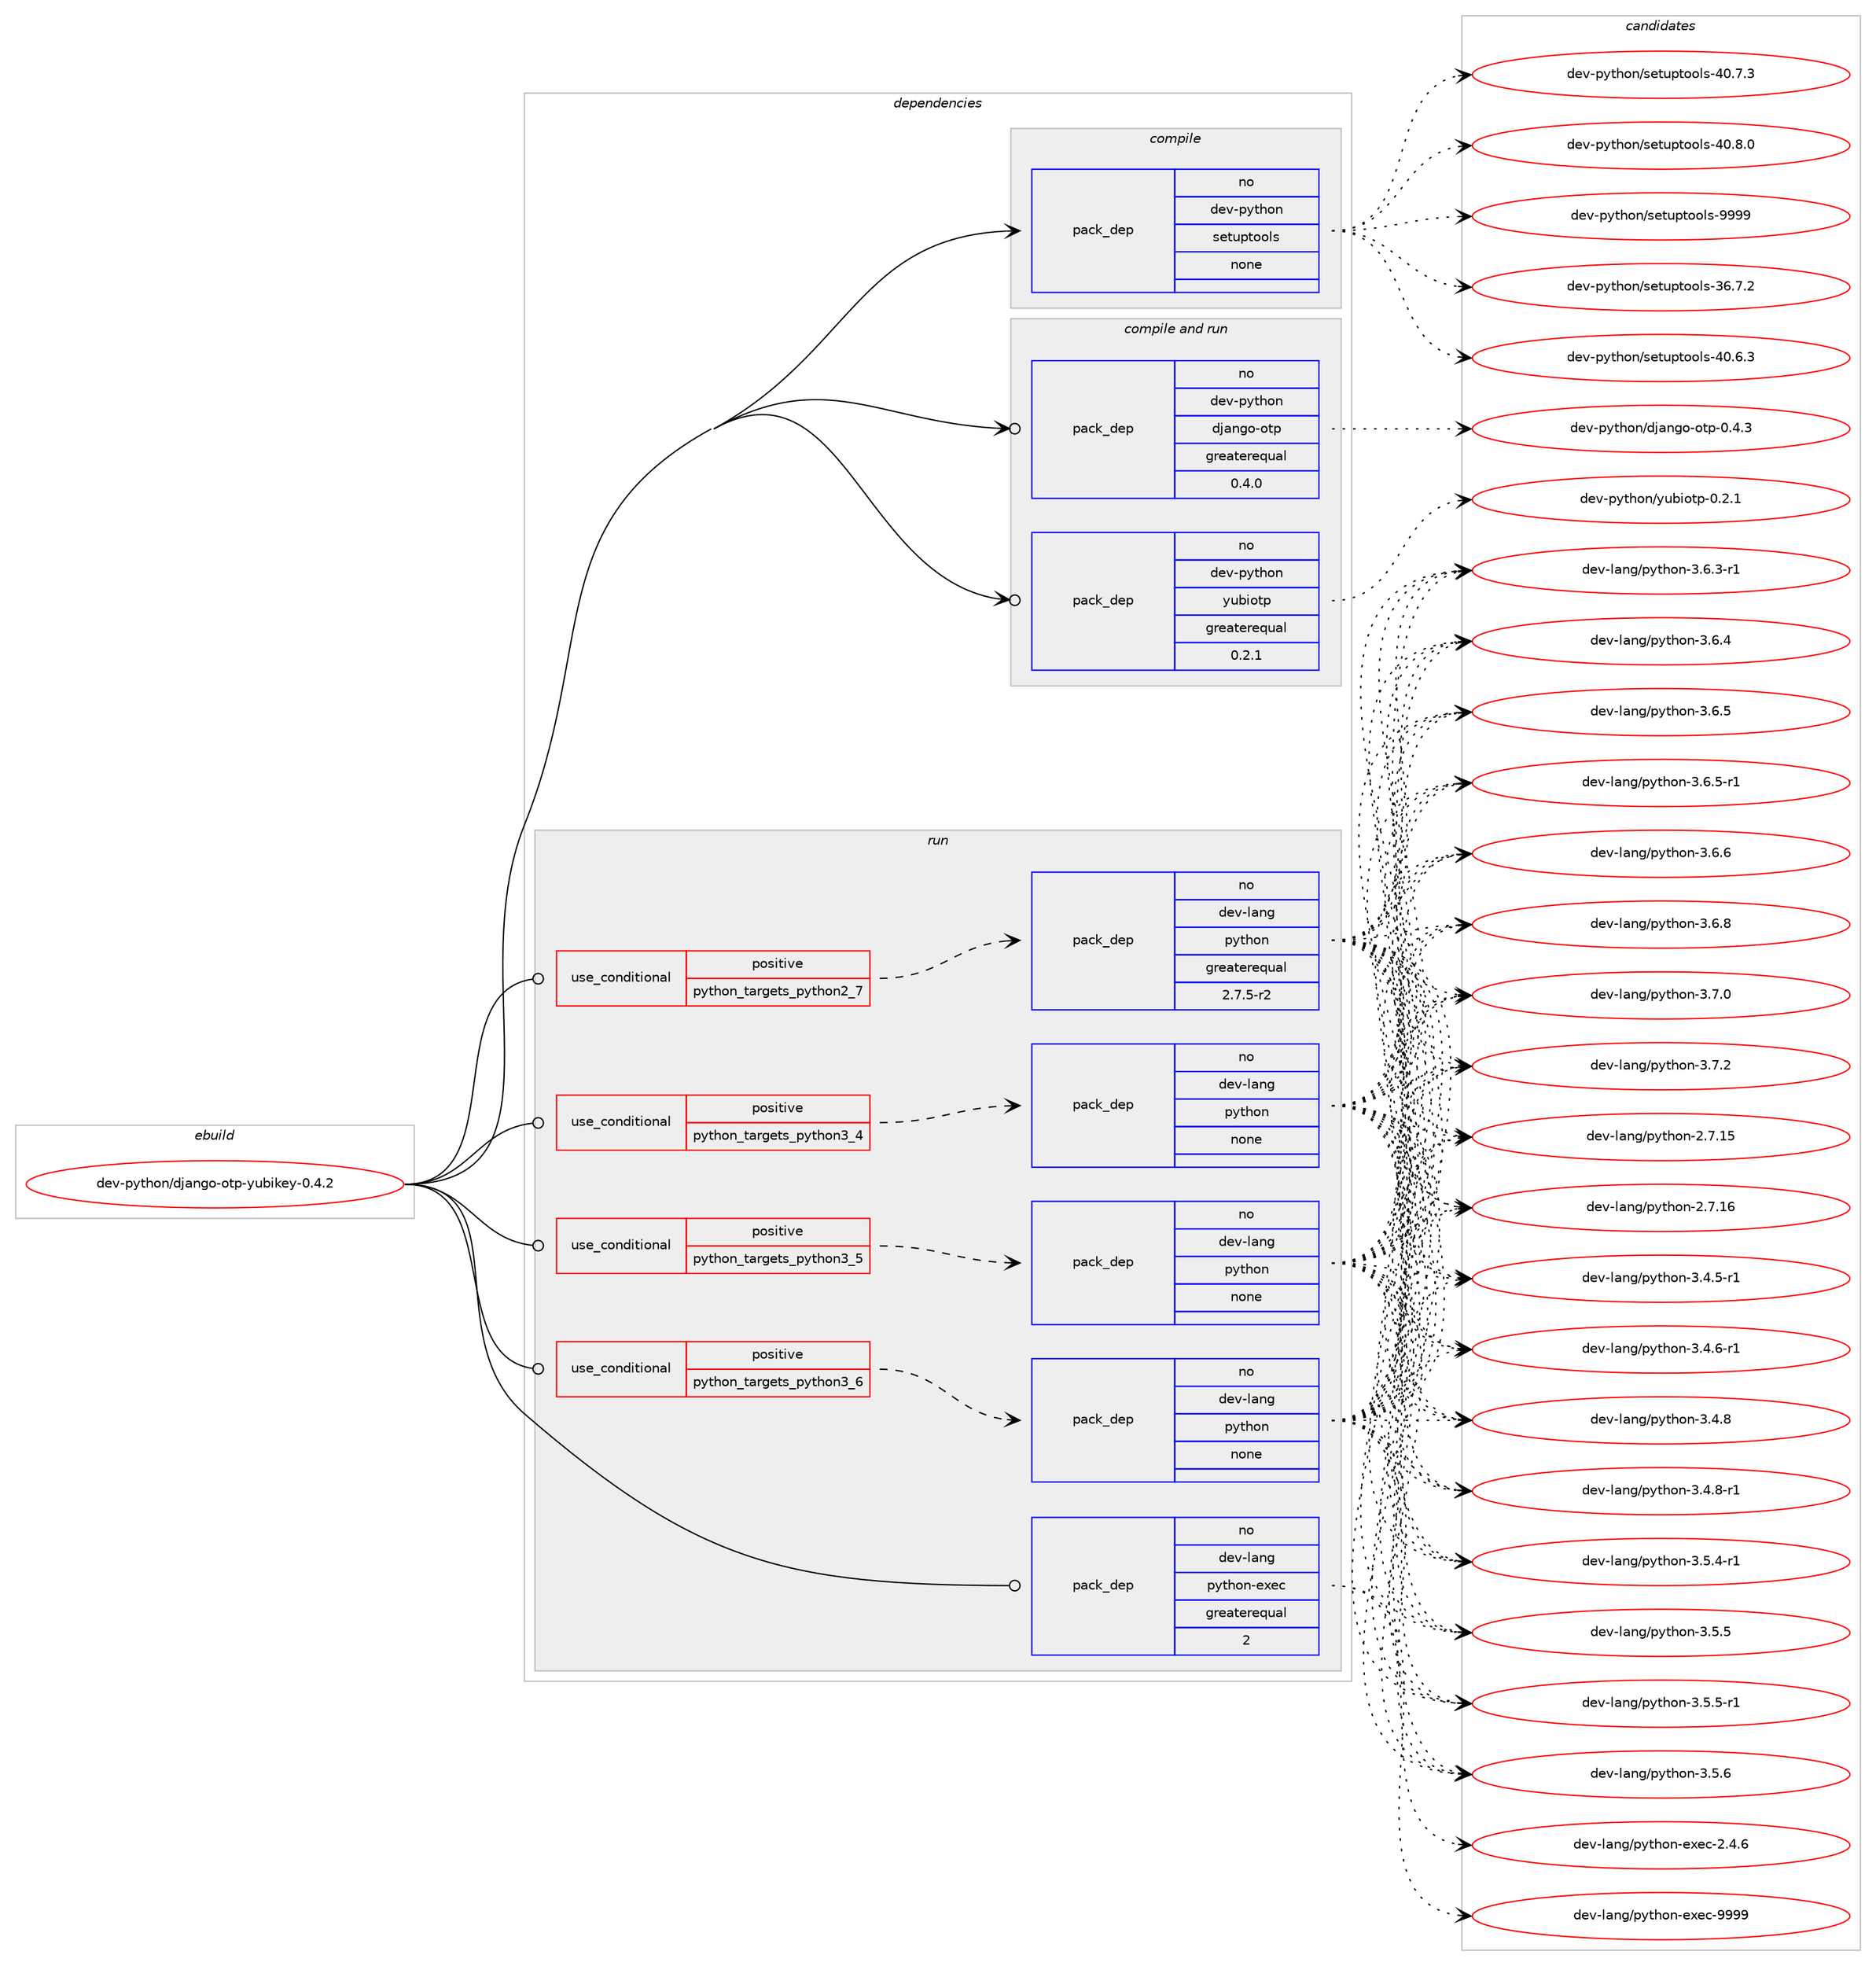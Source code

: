 digraph prolog {

# *************
# Graph options
# *************

newrank=true;
concentrate=true;
compound=true;
graph [rankdir=LR,fontname=Helvetica,fontsize=10,ranksep=1.5];#, ranksep=2.5, nodesep=0.2];
edge  [arrowhead=vee];
node  [fontname=Helvetica,fontsize=10];

# **********
# The ebuild
# **********

subgraph cluster_leftcol {
color=gray;
rank=same;
label=<<i>ebuild</i>>;
id [label="dev-python/django-otp-yubikey-0.4.2", color=red, width=4, href="../dev-python/django-otp-yubikey-0.4.2.svg"];
}

# ****************
# The dependencies
# ****************

subgraph cluster_midcol {
color=gray;
label=<<i>dependencies</i>>;
subgraph cluster_compile {
fillcolor="#eeeeee";
style=filled;
label=<<i>compile</i>>;
subgraph pack1009702 {
dependency1406354 [label=<<TABLE BORDER="0" CELLBORDER="1" CELLSPACING="0" CELLPADDING="4" WIDTH="220"><TR><TD ROWSPAN="6" CELLPADDING="30">pack_dep</TD></TR><TR><TD WIDTH="110">no</TD></TR><TR><TD>dev-python</TD></TR><TR><TD>setuptools</TD></TR><TR><TD>none</TD></TR><TR><TD></TD></TR></TABLE>>, shape=none, color=blue];
}
id:e -> dependency1406354:w [weight=20,style="solid",arrowhead="vee"];
}
subgraph cluster_compileandrun {
fillcolor="#eeeeee";
style=filled;
label=<<i>compile and run</i>>;
subgraph pack1009703 {
dependency1406355 [label=<<TABLE BORDER="0" CELLBORDER="1" CELLSPACING="0" CELLPADDING="4" WIDTH="220"><TR><TD ROWSPAN="6" CELLPADDING="30">pack_dep</TD></TR><TR><TD WIDTH="110">no</TD></TR><TR><TD>dev-python</TD></TR><TR><TD>django-otp</TD></TR><TR><TD>greaterequal</TD></TR><TR><TD>0.4.0</TD></TR></TABLE>>, shape=none, color=blue];
}
id:e -> dependency1406355:w [weight=20,style="solid",arrowhead="odotvee"];
subgraph pack1009704 {
dependency1406356 [label=<<TABLE BORDER="0" CELLBORDER="1" CELLSPACING="0" CELLPADDING="4" WIDTH="220"><TR><TD ROWSPAN="6" CELLPADDING="30">pack_dep</TD></TR><TR><TD WIDTH="110">no</TD></TR><TR><TD>dev-python</TD></TR><TR><TD>yubiotp</TD></TR><TR><TD>greaterequal</TD></TR><TR><TD>0.2.1</TD></TR></TABLE>>, shape=none, color=blue];
}
id:e -> dependency1406356:w [weight=20,style="solid",arrowhead="odotvee"];
}
subgraph cluster_run {
fillcolor="#eeeeee";
style=filled;
label=<<i>run</i>>;
subgraph cond373396 {
dependency1406357 [label=<<TABLE BORDER="0" CELLBORDER="1" CELLSPACING="0" CELLPADDING="4"><TR><TD ROWSPAN="3" CELLPADDING="10">use_conditional</TD></TR><TR><TD>positive</TD></TR><TR><TD>python_targets_python2_7</TD></TR></TABLE>>, shape=none, color=red];
subgraph pack1009705 {
dependency1406358 [label=<<TABLE BORDER="0" CELLBORDER="1" CELLSPACING="0" CELLPADDING="4" WIDTH="220"><TR><TD ROWSPAN="6" CELLPADDING="30">pack_dep</TD></TR><TR><TD WIDTH="110">no</TD></TR><TR><TD>dev-lang</TD></TR><TR><TD>python</TD></TR><TR><TD>greaterequal</TD></TR><TR><TD>2.7.5-r2</TD></TR></TABLE>>, shape=none, color=blue];
}
dependency1406357:e -> dependency1406358:w [weight=20,style="dashed",arrowhead="vee"];
}
id:e -> dependency1406357:w [weight=20,style="solid",arrowhead="odot"];
subgraph cond373397 {
dependency1406359 [label=<<TABLE BORDER="0" CELLBORDER="1" CELLSPACING="0" CELLPADDING="4"><TR><TD ROWSPAN="3" CELLPADDING="10">use_conditional</TD></TR><TR><TD>positive</TD></TR><TR><TD>python_targets_python3_4</TD></TR></TABLE>>, shape=none, color=red];
subgraph pack1009706 {
dependency1406360 [label=<<TABLE BORDER="0" CELLBORDER="1" CELLSPACING="0" CELLPADDING="4" WIDTH="220"><TR><TD ROWSPAN="6" CELLPADDING="30">pack_dep</TD></TR><TR><TD WIDTH="110">no</TD></TR><TR><TD>dev-lang</TD></TR><TR><TD>python</TD></TR><TR><TD>none</TD></TR><TR><TD></TD></TR></TABLE>>, shape=none, color=blue];
}
dependency1406359:e -> dependency1406360:w [weight=20,style="dashed",arrowhead="vee"];
}
id:e -> dependency1406359:w [weight=20,style="solid",arrowhead="odot"];
subgraph cond373398 {
dependency1406361 [label=<<TABLE BORDER="0" CELLBORDER="1" CELLSPACING="0" CELLPADDING="4"><TR><TD ROWSPAN="3" CELLPADDING="10">use_conditional</TD></TR><TR><TD>positive</TD></TR><TR><TD>python_targets_python3_5</TD></TR></TABLE>>, shape=none, color=red];
subgraph pack1009707 {
dependency1406362 [label=<<TABLE BORDER="0" CELLBORDER="1" CELLSPACING="0" CELLPADDING="4" WIDTH="220"><TR><TD ROWSPAN="6" CELLPADDING="30">pack_dep</TD></TR><TR><TD WIDTH="110">no</TD></TR><TR><TD>dev-lang</TD></TR><TR><TD>python</TD></TR><TR><TD>none</TD></TR><TR><TD></TD></TR></TABLE>>, shape=none, color=blue];
}
dependency1406361:e -> dependency1406362:w [weight=20,style="dashed",arrowhead="vee"];
}
id:e -> dependency1406361:w [weight=20,style="solid",arrowhead="odot"];
subgraph cond373399 {
dependency1406363 [label=<<TABLE BORDER="0" CELLBORDER="1" CELLSPACING="0" CELLPADDING="4"><TR><TD ROWSPAN="3" CELLPADDING="10">use_conditional</TD></TR><TR><TD>positive</TD></TR><TR><TD>python_targets_python3_6</TD></TR></TABLE>>, shape=none, color=red];
subgraph pack1009708 {
dependency1406364 [label=<<TABLE BORDER="0" CELLBORDER="1" CELLSPACING="0" CELLPADDING="4" WIDTH="220"><TR><TD ROWSPAN="6" CELLPADDING="30">pack_dep</TD></TR><TR><TD WIDTH="110">no</TD></TR><TR><TD>dev-lang</TD></TR><TR><TD>python</TD></TR><TR><TD>none</TD></TR><TR><TD></TD></TR></TABLE>>, shape=none, color=blue];
}
dependency1406363:e -> dependency1406364:w [weight=20,style="dashed",arrowhead="vee"];
}
id:e -> dependency1406363:w [weight=20,style="solid",arrowhead="odot"];
subgraph pack1009709 {
dependency1406365 [label=<<TABLE BORDER="0" CELLBORDER="1" CELLSPACING="0" CELLPADDING="4" WIDTH="220"><TR><TD ROWSPAN="6" CELLPADDING="30">pack_dep</TD></TR><TR><TD WIDTH="110">no</TD></TR><TR><TD>dev-lang</TD></TR><TR><TD>python-exec</TD></TR><TR><TD>greaterequal</TD></TR><TR><TD>2</TD></TR></TABLE>>, shape=none, color=blue];
}
id:e -> dependency1406365:w [weight=20,style="solid",arrowhead="odot"];
}
}

# **************
# The candidates
# **************

subgraph cluster_choices {
rank=same;
color=gray;
label=<<i>candidates</i>>;

subgraph choice1009702 {
color=black;
nodesep=1;
choice100101118451121211161041111104711510111611711211611111110811545515446554650 [label="dev-python/setuptools-36.7.2", color=red, width=4,href="../dev-python/setuptools-36.7.2.svg"];
choice100101118451121211161041111104711510111611711211611111110811545524846544651 [label="dev-python/setuptools-40.6.3", color=red, width=4,href="../dev-python/setuptools-40.6.3.svg"];
choice100101118451121211161041111104711510111611711211611111110811545524846554651 [label="dev-python/setuptools-40.7.3", color=red, width=4,href="../dev-python/setuptools-40.7.3.svg"];
choice100101118451121211161041111104711510111611711211611111110811545524846564648 [label="dev-python/setuptools-40.8.0", color=red, width=4,href="../dev-python/setuptools-40.8.0.svg"];
choice10010111845112121116104111110471151011161171121161111111081154557575757 [label="dev-python/setuptools-9999", color=red, width=4,href="../dev-python/setuptools-9999.svg"];
dependency1406354:e -> choice100101118451121211161041111104711510111611711211611111110811545515446554650:w [style=dotted,weight="100"];
dependency1406354:e -> choice100101118451121211161041111104711510111611711211611111110811545524846544651:w [style=dotted,weight="100"];
dependency1406354:e -> choice100101118451121211161041111104711510111611711211611111110811545524846554651:w [style=dotted,weight="100"];
dependency1406354:e -> choice100101118451121211161041111104711510111611711211611111110811545524846564648:w [style=dotted,weight="100"];
dependency1406354:e -> choice10010111845112121116104111110471151011161171121161111111081154557575757:w [style=dotted,weight="100"];
}
subgraph choice1009703 {
color=black;
nodesep=1;
choice10010111845112121116104111110471001069711010311145111116112454846524651 [label="dev-python/django-otp-0.4.3", color=red, width=4,href="../dev-python/django-otp-0.4.3.svg"];
dependency1406355:e -> choice10010111845112121116104111110471001069711010311145111116112454846524651:w [style=dotted,weight="100"];
}
subgraph choice1009704 {
color=black;
nodesep=1;
choice100101118451121211161041111104712111798105111116112454846504649 [label="dev-python/yubiotp-0.2.1", color=red, width=4,href="../dev-python/yubiotp-0.2.1.svg"];
dependency1406356:e -> choice100101118451121211161041111104712111798105111116112454846504649:w [style=dotted,weight="100"];
}
subgraph choice1009705 {
color=black;
nodesep=1;
choice10010111845108971101034711212111610411111045504655464953 [label="dev-lang/python-2.7.15", color=red, width=4,href="../dev-lang/python-2.7.15.svg"];
choice10010111845108971101034711212111610411111045504655464954 [label="dev-lang/python-2.7.16", color=red, width=4,href="../dev-lang/python-2.7.16.svg"];
choice1001011184510897110103471121211161041111104551465246534511449 [label="dev-lang/python-3.4.5-r1", color=red, width=4,href="../dev-lang/python-3.4.5-r1.svg"];
choice1001011184510897110103471121211161041111104551465246544511449 [label="dev-lang/python-3.4.6-r1", color=red, width=4,href="../dev-lang/python-3.4.6-r1.svg"];
choice100101118451089711010347112121116104111110455146524656 [label="dev-lang/python-3.4.8", color=red, width=4,href="../dev-lang/python-3.4.8.svg"];
choice1001011184510897110103471121211161041111104551465246564511449 [label="dev-lang/python-3.4.8-r1", color=red, width=4,href="../dev-lang/python-3.4.8-r1.svg"];
choice1001011184510897110103471121211161041111104551465346524511449 [label="dev-lang/python-3.5.4-r1", color=red, width=4,href="../dev-lang/python-3.5.4-r1.svg"];
choice100101118451089711010347112121116104111110455146534653 [label="dev-lang/python-3.5.5", color=red, width=4,href="../dev-lang/python-3.5.5.svg"];
choice1001011184510897110103471121211161041111104551465346534511449 [label="dev-lang/python-3.5.5-r1", color=red, width=4,href="../dev-lang/python-3.5.5-r1.svg"];
choice100101118451089711010347112121116104111110455146534654 [label="dev-lang/python-3.5.6", color=red, width=4,href="../dev-lang/python-3.5.6.svg"];
choice1001011184510897110103471121211161041111104551465446514511449 [label="dev-lang/python-3.6.3-r1", color=red, width=4,href="../dev-lang/python-3.6.3-r1.svg"];
choice100101118451089711010347112121116104111110455146544652 [label="dev-lang/python-3.6.4", color=red, width=4,href="../dev-lang/python-3.6.4.svg"];
choice100101118451089711010347112121116104111110455146544653 [label="dev-lang/python-3.6.5", color=red, width=4,href="../dev-lang/python-3.6.5.svg"];
choice1001011184510897110103471121211161041111104551465446534511449 [label="dev-lang/python-3.6.5-r1", color=red, width=4,href="../dev-lang/python-3.6.5-r1.svg"];
choice100101118451089711010347112121116104111110455146544654 [label="dev-lang/python-3.6.6", color=red, width=4,href="../dev-lang/python-3.6.6.svg"];
choice100101118451089711010347112121116104111110455146544656 [label="dev-lang/python-3.6.8", color=red, width=4,href="../dev-lang/python-3.6.8.svg"];
choice100101118451089711010347112121116104111110455146554648 [label="dev-lang/python-3.7.0", color=red, width=4,href="../dev-lang/python-3.7.0.svg"];
choice100101118451089711010347112121116104111110455146554650 [label="dev-lang/python-3.7.2", color=red, width=4,href="../dev-lang/python-3.7.2.svg"];
dependency1406358:e -> choice10010111845108971101034711212111610411111045504655464953:w [style=dotted,weight="100"];
dependency1406358:e -> choice10010111845108971101034711212111610411111045504655464954:w [style=dotted,weight="100"];
dependency1406358:e -> choice1001011184510897110103471121211161041111104551465246534511449:w [style=dotted,weight="100"];
dependency1406358:e -> choice1001011184510897110103471121211161041111104551465246544511449:w [style=dotted,weight="100"];
dependency1406358:e -> choice100101118451089711010347112121116104111110455146524656:w [style=dotted,weight="100"];
dependency1406358:e -> choice1001011184510897110103471121211161041111104551465246564511449:w [style=dotted,weight="100"];
dependency1406358:e -> choice1001011184510897110103471121211161041111104551465346524511449:w [style=dotted,weight="100"];
dependency1406358:e -> choice100101118451089711010347112121116104111110455146534653:w [style=dotted,weight="100"];
dependency1406358:e -> choice1001011184510897110103471121211161041111104551465346534511449:w [style=dotted,weight="100"];
dependency1406358:e -> choice100101118451089711010347112121116104111110455146534654:w [style=dotted,weight="100"];
dependency1406358:e -> choice1001011184510897110103471121211161041111104551465446514511449:w [style=dotted,weight="100"];
dependency1406358:e -> choice100101118451089711010347112121116104111110455146544652:w [style=dotted,weight="100"];
dependency1406358:e -> choice100101118451089711010347112121116104111110455146544653:w [style=dotted,weight="100"];
dependency1406358:e -> choice1001011184510897110103471121211161041111104551465446534511449:w [style=dotted,weight="100"];
dependency1406358:e -> choice100101118451089711010347112121116104111110455146544654:w [style=dotted,weight="100"];
dependency1406358:e -> choice100101118451089711010347112121116104111110455146544656:w [style=dotted,weight="100"];
dependency1406358:e -> choice100101118451089711010347112121116104111110455146554648:w [style=dotted,weight="100"];
dependency1406358:e -> choice100101118451089711010347112121116104111110455146554650:w [style=dotted,weight="100"];
}
subgraph choice1009706 {
color=black;
nodesep=1;
choice10010111845108971101034711212111610411111045504655464953 [label="dev-lang/python-2.7.15", color=red, width=4,href="../dev-lang/python-2.7.15.svg"];
choice10010111845108971101034711212111610411111045504655464954 [label="dev-lang/python-2.7.16", color=red, width=4,href="../dev-lang/python-2.7.16.svg"];
choice1001011184510897110103471121211161041111104551465246534511449 [label="dev-lang/python-3.4.5-r1", color=red, width=4,href="../dev-lang/python-3.4.5-r1.svg"];
choice1001011184510897110103471121211161041111104551465246544511449 [label="dev-lang/python-3.4.6-r1", color=red, width=4,href="../dev-lang/python-3.4.6-r1.svg"];
choice100101118451089711010347112121116104111110455146524656 [label="dev-lang/python-3.4.8", color=red, width=4,href="../dev-lang/python-3.4.8.svg"];
choice1001011184510897110103471121211161041111104551465246564511449 [label="dev-lang/python-3.4.8-r1", color=red, width=4,href="../dev-lang/python-3.4.8-r1.svg"];
choice1001011184510897110103471121211161041111104551465346524511449 [label="dev-lang/python-3.5.4-r1", color=red, width=4,href="../dev-lang/python-3.5.4-r1.svg"];
choice100101118451089711010347112121116104111110455146534653 [label="dev-lang/python-3.5.5", color=red, width=4,href="../dev-lang/python-3.5.5.svg"];
choice1001011184510897110103471121211161041111104551465346534511449 [label="dev-lang/python-3.5.5-r1", color=red, width=4,href="../dev-lang/python-3.5.5-r1.svg"];
choice100101118451089711010347112121116104111110455146534654 [label="dev-lang/python-3.5.6", color=red, width=4,href="../dev-lang/python-3.5.6.svg"];
choice1001011184510897110103471121211161041111104551465446514511449 [label="dev-lang/python-3.6.3-r1", color=red, width=4,href="../dev-lang/python-3.6.3-r1.svg"];
choice100101118451089711010347112121116104111110455146544652 [label="dev-lang/python-3.6.4", color=red, width=4,href="../dev-lang/python-3.6.4.svg"];
choice100101118451089711010347112121116104111110455146544653 [label="dev-lang/python-3.6.5", color=red, width=4,href="../dev-lang/python-3.6.5.svg"];
choice1001011184510897110103471121211161041111104551465446534511449 [label="dev-lang/python-3.6.5-r1", color=red, width=4,href="../dev-lang/python-3.6.5-r1.svg"];
choice100101118451089711010347112121116104111110455146544654 [label="dev-lang/python-3.6.6", color=red, width=4,href="../dev-lang/python-3.6.6.svg"];
choice100101118451089711010347112121116104111110455146544656 [label="dev-lang/python-3.6.8", color=red, width=4,href="../dev-lang/python-3.6.8.svg"];
choice100101118451089711010347112121116104111110455146554648 [label="dev-lang/python-3.7.0", color=red, width=4,href="../dev-lang/python-3.7.0.svg"];
choice100101118451089711010347112121116104111110455146554650 [label="dev-lang/python-3.7.2", color=red, width=4,href="../dev-lang/python-3.7.2.svg"];
dependency1406360:e -> choice10010111845108971101034711212111610411111045504655464953:w [style=dotted,weight="100"];
dependency1406360:e -> choice10010111845108971101034711212111610411111045504655464954:w [style=dotted,weight="100"];
dependency1406360:e -> choice1001011184510897110103471121211161041111104551465246534511449:w [style=dotted,weight="100"];
dependency1406360:e -> choice1001011184510897110103471121211161041111104551465246544511449:w [style=dotted,weight="100"];
dependency1406360:e -> choice100101118451089711010347112121116104111110455146524656:w [style=dotted,weight="100"];
dependency1406360:e -> choice1001011184510897110103471121211161041111104551465246564511449:w [style=dotted,weight="100"];
dependency1406360:e -> choice1001011184510897110103471121211161041111104551465346524511449:w [style=dotted,weight="100"];
dependency1406360:e -> choice100101118451089711010347112121116104111110455146534653:w [style=dotted,weight="100"];
dependency1406360:e -> choice1001011184510897110103471121211161041111104551465346534511449:w [style=dotted,weight="100"];
dependency1406360:e -> choice100101118451089711010347112121116104111110455146534654:w [style=dotted,weight="100"];
dependency1406360:e -> choice1001011184510897110103471121211161041111104551465446514511449:w [style=dotted,weight="100"];
dependency1406360:e -> choice100101118451089711010347112121116104111110455146544652:w [style=dotted,weight="100"];
dependency1406360:e -> choice100101118451089711010347112121116104111110455146544653:w [style=dotted,weight="100"];
dependency1406360:e -> choice1001011184510897110103471121211161041111104551465446534511449:w [style=dotted,weight="100"];
dependency1406360:e -> choice100101118451089711010347112121116104111110455146544654:w [style=dotted,weight="100"];
dependency1406360:e -> choice100101118451089711010347112121116104111110455146544656:w [style=dotted,weight="100"];
dependency1406360:e -> choice100101118451089711010347112121116104111110455146554648:w [style=dotted,weight="100"];
dependency1406360:e -> choice100101118451089711010347112121116104111110455146554650:w [style=dotted,weight="100"];
}
subgraph choice1009707 {
color=black;
nodesep=1;
choice10010111845108971101034711212111610411111045504655464953 [label="dev-lang/python-2.7.15", color=red, width=4,href="../dev-lang/python-2.7.15.svg"];
choice10010111845108971101034711212111610411111045504655464954 [label="dev-lang/python-2.7.16", color=red, width=4,href="../dev-lang/python-2.7.16.svg"];
choice1001011184510897110103471121211161041111104551465246534511449 [label="dev-lang/python-3.4.5-r1", color=red, width=4,href="../dev-lang/python-3.4.5-r1.svg"];
choice1001011184510897110103471121211161041111104551465246544511449 [label="dev-lang/python-3.4.6-r1", color=red, width=4,href="../dev-lang/python-3.4.6-r1.svg"];
choice100101118451089711010347112121116104111110455146524656 [label="dev-lang/python-3.4.8", color=red, width=4,href="../dev-lang/python-3.4.8.svg"];
choice1001011184510897110103471121211161041111104551465246564511449 [label="dev-lang/python-3.4.8-r1", color=red, width=4,href="../dev-lang/python-3.4.8-r1.svg"];
choice1001011184510897110103471121211161041111104551465346524511449 [label="dev-lang/python-3.5.4-r1", color=red, width=4,href="../dev-lang/python-3.5.4-r1.svg"];
choice100101118451089711010347112121116104111110455146534653 [label="dev-lang/python-3.5.5", color=red, width=4,href="../dev-lang/python-3.5.5.svg"];
choice1001011184510897110103471121211161041111104551465346534511449 [label="dev-lang/python-3.5.5-r1", color=red, width=4,href="../dev-lang/python-3.5.5-r1.svg"];
choice100101118451089711010347112121116104111110455146534654 [label="dev-lang/python-3.5.6", color=red, width=4,href="../dev-lang/python-3.5.6.svg"];
choice1001011184510897110103471121211161041111104551465446514511449 [label="dev-lang/python-3.6.3-r1", color=red, width=4,href="../dev-lang/python-3.6.3-r1.svg"];
choice100101118451089711010347112121116104111110455146544652 [label="dev-lang/python-3.6.4", color=red, width=4,href="../dev-lang/python-3.6.4.svg"];
choice100101118451089711010347112121116104111110455146544653 [label="dev-lang/python-3.6.5", color=red, width=4,href="../dev-lang/python-3.6.5.svg"];
choice1001011184510897110103471121211161041111104551465446534511449 [label="dev-lang/python-3.6.5-r1", color=red, width=4,href="../dev-lang/python-3.6.5-r1.svg"];
choice100101118451089711010347112121116104111110455146544654 [label="dev-lang/python-3.6.6", color=red, width=4,href="../dev-lang/python-3.6.6.svg"];
choice100101118451089711010347112121116104111110455146544656 [label="dev-lang/python-3.6.8", color=red, width=4,href="../dev-lang/python-3.6.8.svg"];
choice100101118451089711010347112121116104111110455146554648 [label="dev-lang/python-3.7.0", color=red, width=4,href="../dev-lang/python-3.7.0.svg"];
choice100101118451089711010347112121116104111110455146554650 [label="dev-lang/python-3.7.2", color=red, width=4,href="../dev-lang/python-3.7.2.svg"];
dependency1406362:e -> choice10010111845108971101034711212111610411111045504655464953:w [style=dotted,weight="100"];
dependency1406362:e -> choice10010111845108971101034711212111610411111045504655464954:w [style=dotted,weight="100"];
dependency1406362:e -> choice1001011184510897110103471121211161041111104551465246534511449:w [style=dotted,weight="100"];
dependency1406362:e -> choice1001011184510897110103471121211161041111104551465246544511449:w [style=dotted,weight="100"];
dependency1406362:e -> choice100101118451089711010347112121116104111110455146524656:w [style=dotted,weight="100"];
dependency1406362:e -> choice1001011184510897110103471121211161041111104551465246564511449:w [style=dotted,weight="100"];
dependency1406362:e -> choice1001011184510897110103471121211161041111104551465346524511449:w [style=dotted,weight="100"];
dependency1406362:e -> choice100101118451089711010347112121116104111110455146534653:w [style=dotted,weight="100"];
dependency1406362:e -> choice1001011184510897110103471121211161041111104551465346534511449:w [style=dotted,weight="100"];
dependency1406362:e -> choice100101118451089711010347112121116104111110455146534654:w [style=dotted,weight="100"];
dependency1406362:e -> choice1001011184510897110103471121211161041111104551465446514511449:w [style=dotted,weight="100"];
dependency1406362:e -> choice100101118451089711010347112121116104111110455146544652:w [style=dotted,weight="100"];
dependency1406362:e -> choice100101118451089711010347112121116104111110455146544653:w [style=dotted,weight="100"];
dependency1406362:e -> choice1001011184510897110103471121211161041111104551465446534511449:w [style=dotted,weight="100"];
dependency1406362:e -> choice100101118451089711010347112121116104111110455146544654:w [style=dotted,weight="100"];
dependency1406362:e -> choice100101118451089711010347112121116104111110455146544656:w [style=dotted,weight="100"];
dependency1406362:e -> choice100101118451089711010347112121116104111110455146554648:w [style=dotted,weight="100"];
dependency1406362:e -> choice100101118451089711010347112121116104111110455146554650:w [style=dotted,weight="100"];
}
subgraph choice1009708 {
color=black;
nodesep=1;
choice10010111845108971101034711212111610411111045504655464953 [label="dev-lang/python-2.7.15", color=red, width=4,href="../dev-lang/python-2.7.15.svg"];
choice10010111845108971101034711212111610411111045504655464954 [label="dev-lang/python-2.7.16", color=red, width=4,href="../dev-lang/python-2.7.16.svg"];
choice1001011184510897110103471121211161041111104551465246534511449 [label="dev-lang/python-3.4.5-r1", color=red, width=4,href="../dev-lang/python-3.4.5-r1.svg"];
choice1001011184510897110103471121211161041111104551465246544511449 [label="dev-lang/python-3.4.6-r1", color=red, width=4,href="../dev-lang/python-3.4.6-r1.svg"];
choice100101118451089711010347112121116104111110455146524656 [label="dev-lang/python-3.4.8", color=red, width=4,href="../dev-lang/python-3.4.8.svg"];
choice1001011184510897110103471121211161041111104551465246564511449 [label="dev-lang/python-3.4.8-r1", color=red, width=4,href="../dev-lang/python-3.4.8-r1.svg"];
choice1001011184510897110103471121211161041111104551465346524511449 [label="dev-lang/python-3.5.4-r1", color=red, width=4,href="../dev-lang/python-3.5.4-r1.svg"];
choice100101118451089711010347112121116104111110455146534653 [label="dev-lang/python-3.5.5", color=red, width=4,href="../dev-lang/python-3.5.5.svg"];
choice1001011184510897110103471121211161041111104551465346534511449 [label="dev-lang/python-3.5.5-r1", color=red, width=4,href="../dev-lang/python-3.5.5-r1.svg"];
choice100101118451089711010347112121116104111110455146534654 [label="dev-lang/python-3.5.6", color=red, width=4,href="../dev-lang/python-3.5.6.svg"];
choice1001011184510897110103471121211161041111104551465446514511449 [label="dev-lang/python-3.6.3-r1", color=red, width=4,href="../dev-lang/python-3.6.3-r1.svg"];
choice100101118451089711010347112121116104111110455146544652 [label="dev-lang/python-3.6.4", color=red, width=4,href="../dev-lang/python-3.6.4.svg"];
choice100101118451089711010347112121116104111110455146544653 [label="dev-lang/python-3.6.5", color=red, width=4,href="../dev-lang/python-3.6.5.svg"];
choice1001011184510897110103471121211161041111104551465446534511449 [label="dev-lang/python-3.6.5-r1", color=red, width=4,href="../dev-lang/python-3.6.5-r1.svg"];
choice100101118451089711010347112121116104111110455146544654 [label="dev-lang/python-3.6.6", color=red, width=4,href="../dev-lang/python-3.6.6.svg"];
choice100101118451089711010347112121116104111110455146544656 [label="dev-lang/python-3.6.8", color=red, width=4,href="../dev-lang/python-3.6.8.svg"];
choice100101118451089711010347112121116104111110455146554648 [label="dev-lang/python-3.7.0", color=red, width=4,href="../dev-lang/python-3.7.0.svg"];
choice100101118451089711010347112121116104111110455146554650 [label="dev-lang/python-3.7.2", color=red, width=4,href="../dev-lang/python-3.7.2.svg"];
dependency1406364:e -> choice10010111845108971101034711212111610411111045504655464953:w [style=dotted,weight="100"];
dependency1406364:e -> choice10010111845108971101034711212111610411111045504655464954:w [style=dotted,weight="100"];
dependency1406364:e -> choice1001011184510897110103471121211161041111104551465246534511449:w [style=dotted,weight="100"];
dependency1406364:e -> choice1001011184510897110103471121211161041111104551465246544511449:w [style=dotted,weight="100"];
dependency1406364:e -> choice100101118451089711010347112121116104111110455146524656:w [style=dotted,weight="100"];
dependency1406364:e -> choice1001011184510897110103471121211161041111104551465246564511449:w [style=dotted,weight="100"];
dependency1406364:e -> choice1001011184510897110103471121211161041111104551465346524511449:w [style=dotted,weight="100"];
dependency1406364:e -> choice100101118451089711010347112121116104111110455146534653:w [style=dotted,weight="100"];
dependency1406364:e -> choice1001011184510897110103471121211161041111104551465346534511449:w [style=dotted,weight="100"];
dependency1406364:e -> choice100101118451089711010347112121116104111110455146534654:w [style=dotted,weight="100"];
dependency1406364:e -> choice1001011184510897110103471121211161041111104551465446514511449:w [style=dotted,weight="100"];
dependency1406364:e -> choice100101118451089711010347112121116104111110455146544652:w [style=dotted,weight="100"];
dependency1406364:e -> choice100101118451089711010347112121116104111110455146544653:w [style=dotted,weight="100"];
dependency1406364:e -> choice1001011184510897110103471121211161041111104551465446534511449:w [style=dotted,weight="100"];
dependency1406364:e -> choice100101118451089711010347112121116104111110455146544654:w [style=dotted,weight="100"];
dependency1406364:e -> choice100101118451089711010347112121116104111110455146544656:w [style=dotted,weight="100"];
dependency1406364:e -> choice100101118451089711010347112121116104111110455146554648:w [style=dotted,weight="100"];
dependency1406364:e -> choice100101118451089711010347112121116104111110455146554650:w [style=dotted,weight="100"];
}
subgraph choice1009709 {
color=black;
nodesep=1;
choice1001011184510897110103471121211161041111104510112010199455046524654 [label="dev-lang/python-exec-2.4.6", color=red, width=4,href="../dev-lang/python-exec-2.4.6.svg"];
choice10010111845108971101034711212111610411111045101120101994557575757 [label="dev-lang/python-exec-9999", color=red, width=4,href="../dev-lang/python-exec-9999.svg"];
dependency1406365:e -> choice1001011184510897110103471121211161041111104510112010199455046524654:w [style=dotted,weight="100"];
dependency1406365:e -> choice10010111845108971101034711212111610411111045101120101994557575757:w [style=dotted,weight="100"];
}
}

}
